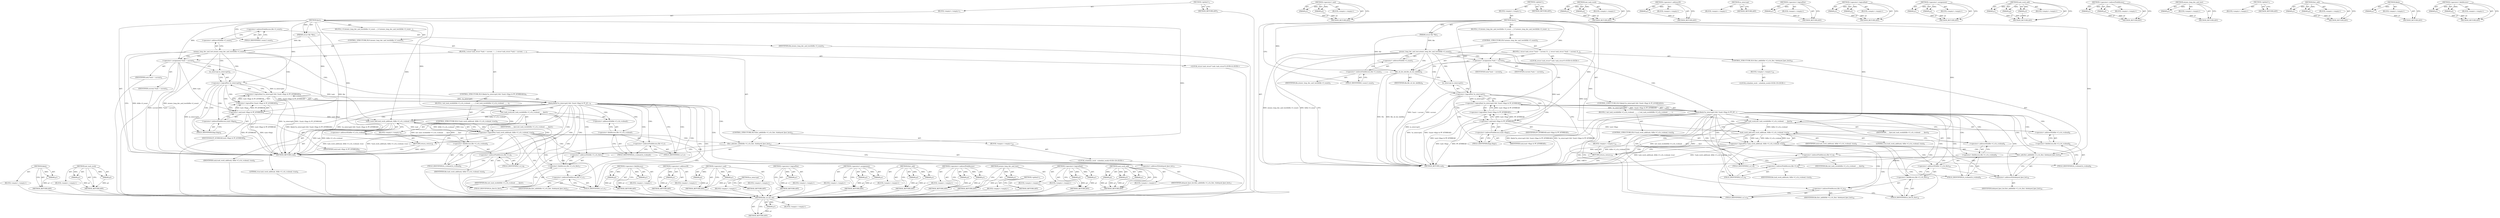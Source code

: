 digraph "task_work_add" {
vulnerable_110 [label=<(METHOD,file_sb_list_del)>];
vulnerable_111 [label=<(PARAM,p1)>];
vulnerable_112 [label=<(BLOCK,&lt;empty&gt;,&lt;empty&gt;)>];
vulnerable_113 [label=<(METHOD_RETURN,ANY)>];
vulnerable_130 [label=<(METHOD,&lt;operator&gt;.and)>];
vulnerable_131 [label=<(PARAM,p1)>];
vulnerable_132 [label=<(PARAM,p2)>];
vulnerable_133 [label=<(BLOCK,&lt;empty&gt;,&lt;empty&gt;)>];
vulnerable_134 [label=<(METHOD_RETURN,ANY)>];
vulnerable_6 [label=<(METHOD,&lt;global&gt;)<SUB>1</SUB>>];
vulnerable_7 [label=<(BLOCK,&lt;empty&gt;,&lt;empty&gt;)<SUB>1</SUB>>];
vulnerable_8 [label=<(METHOD,fput)<SUB>1</SUB>>];
vulnerable_9 [label=<(PARAM,struct file *file)<SUB>1</SUB>>];
vulnerable_10 [label=<(BLOCK,{
 	if (atomic_long_dec_and_test(&amp;file-&gt;f_count...,{
 	if (atomic_long_dec_and_test(&amp;file-&gt;f_count...)<SUB>2</SUB>>];
vulnerable_11 [label=<(CONTROL_STRUCTURE,IF,if (atomic_long_dec_and_test(&amp;file-&gt;f_count)))<SUB>3</SUB>>];
vulnerable_12 [label=<(atomic_long_dec_and_test,atomic_long_dec_and_test(&amp;file-&gt;f_count))<SUB>3</SUB>>];
vulnerable_13 [label=<(&lt;operator&gt;.addressOf,&amp;file-&gt;f_count)<SUB>3</SUB>>];
vulnerable_14 [label=<(&lt;operator&gt;.indirectFieldAccess,file-&gt;f_count)<SUB>3</SUB>>];
vulnerable_15 [label=<(IDENTIFIER,file,atomic_long_dec_and_test(&amp;file-&gt;f_count))<SUB>3</SUB>>];
vulnerable_16 [label=<(FIELD_IDENTIFIER,f_count,f_count)<SUB>3</SUB>>];
vulnerable_17 [label=<(BLOCK,{
 		struct task_struct *task = current;
 
		fi...,{
 		struct task_struct *task = current;
 
		fi...)<SUB>3</SUB>>];
vulnerable_18 [label="<(LOCAL,struct task_struct* task: task_struct*)<SUB>4</SUB>>"];
vulnerable_19 [label=<(&lt;operator&gt;.assignment,*task = current)<SUB>4</SUB>>];
vulnerable_20 [label=<(IDENTIFIER,task,*task = current)<SUB>4</SUB>>];
vulnerable_21 [label=<(IDENTIFIER,current,*task = current)<SUB>4</SUB>>];
vulnerable_22 [label=<(file_sb_list_del,file_sb_list_del(file))<SUB>6</SUB>>];
vulnerable_23 [label=<(IDENTIFIER,file,file_sb_list_del(file))<SUB>6</SUB>>];
vulnerable_24 [label=<(CONTROL_STRUCTURE,IF,if (likely(!in_interrupt() &amp;&amp; !(task-&gt;flags &amp; PF_KTHREAD))))<SUB>7</SUB>>];
vulnerable_25 [label=<(likely,likely(!in_interrupt() &amp;&amp; !(task-&gt;flags &amp; PF_KT...)<SUB>7</SUB>>];
vulnerable_26 [label=<(&lt;operator&gt;.logicalAnd,!in_interrupt() &amp;&amp; !(task-&gt;flags &amp; PF_KTHREAD))<SUB>7</SUB>>];
vulnerable_27 [label=<(&lt;operator&gt;.logicalNot,!in_interrupt())<SUB>7</SUB>>];
vulnerable_28 [label=<(in_interrupt,in_interrupt())<SUB>7</SUB>>];
vulnerable_29 [label=<(&lt;operator&gt;.logicalNot,!(task-&gt;flags &amp; PF_KTHREAD))<SUB>7</SUB>>];
vulnerable_30 [label=<(&lt;operator&gt;.and,task-&gt;flags &amp; PF_KTHREAD)<SUB>7</SUB>>];
vulnerable_31 [label=<(&lt;operator&gt;.indirectFieldAccess,task-&gt;flags)<SUB>7</SUB>>];
vulnerable_32 [label=<(IDENTIFIER,task,task-&gt;flags &amp; PF_KTHREAD)<SUB>7</SUB>>];
vulnerable_33 [label=<(FIELD_IDENTIFIER,flags,flags)<SUB>7</SUB>>];
vulnerable_34 [label=<(IDENTIFIER,PF_KTHREAD,task-&gt;flags &amp; PF_KTHREAD)<SUB>7</SUB>>];
vulnerable_35 [label=<(BLOCK,{
 			init_task_work(&amp;file-&gt;f_u.fu_rcuhead, ___...,{
 			init_task_work(&amp;file-&gt;f_u.fu_rcuhead, ___...)<SUB>7</SUB>>];
vulnerable_36 [label=<(init_task_work,init_task_work(&amp;file-&gt;f_u.fu_rcuhead, ____fput))<SUB>8</SUB>>];
vulnerable_37 [label=<(&lt;operator&gt;.addressOf,&amp;file-&gt;f_u.fu_rcuhead)<SUB>8</SUB>>];
vulnerable_38 [label=<(&lt;operator&gt;.fieldAccess,file-&gt;f_u.fu_rcuhead)<SUB>8</SUB>>];
vulnerable_39 [label=<(&lt;operator&gt;.indirectFieldAccess,file-&gt;f_u)<SUB>8</SUB>>];
vulnerable_40 [label=<(IDENTIFIER,file,init_task_work(&amp;file-&gt;f_u.fu_rcuhead, ____fput))<SUB>8</SUB>>];
vulnerable_41 [label=<(FIELD_IDENTIFIER,f_u,f_u)<SUB>8</SUB>>];
vulnerable_42 [label=<(FIELD_IDENTIFIER,fu_rcuhead,fu_rcuhead)<SUB>8</SUB>>];
vulnerable_43 [label=<(IDENTIFIER,____fput,init_task_work(&amp;file-&gt;f_u.fu_rcuhead, ____fput))<SUB>8</SUB>>];
vulnerable_44 [label=<(CONTROL_STRUCTURE,IF,if (!task_work_add(task, &amp;file-&gt;f_u.fu_rcuhead, true)))<SUB>9</SUB>>];
vulnerable_45 [label=<(&lt;operator&gt;.logicalNot,!task_work_add(task, &amp;file-&gt;f_u.fu_rcuhead, true))<SUB>9</SUB>>];
vulnerable_46 [label=<(task_work_add,task_work_add(task, &amp;file-&gt;f_u.fu_rcuhead, true))<SUB>9</SUB>>];
vulnerable_47 [label=<(IDENTIFIER,task,task_work_add(task, &amp;file-&gt;f_u.fu_rcuhead, true))<SUB>9</SUB>>];
vulnerable_48 [label=<(&lt;operator&gt;.addressOf,&amp;file-&gt;f_u.fu_rcuhead)<SUB>9</SUB>>];
vulnerable_49 [label=<(&lt;operator&gt;.fieldAccess,file-&gt;f_u.fu_rcuhead)<SUB>9</SUB>>];
vulnerable_50 [label=<(&lt;operator&gt;.indirectFieldAccess,file-&gt;f_u)<SUB>9</SUB>>];
vulnerable_51 [label=<(IDENTIFIER,file,task_work_add(task, &amp;file-&gt;f_u.fu_rcuhead, true))<SUB>9</SUB>>];
vulnerable_52 [label=<(FIELD_IDENTIFIER,f_u,f_u)<SUB>9</SUB>>];
vulnerable_53 [label=<(FIELD_IDENTIFIER,fu_rcuhead,fu_rcuhead)<SUB>9</SUB>>];
vulnerable_54 [label=<(LITERAL,true,task_work_add(task, &amp;file-&gt;f_u.fu_rcuhead, true))<SUB>9</SUB>>];
vulnerable_55 [label=<(BLOCK,&lt;empty&gt;,&lt;empty&gt;)<SUB>10</SUB>>];
vulnerable_56 [label=<(RETURN,return;,return;)<SUB>10</SUB>>];
vulnerable_57 [label=<(CONTROL_STRUCTURE,IF,if (llist_add(&amp;file-&gt;f_u.fu_llist, &amp;delayed_fput_list)))<SUB>18</SUB>>];
vulnerable_58 [label=<(llist_add,llist_add(&amp;file-&gt;f_u.fu_llist, &amp;delayed_fput_list))<SUB>18</SUB>>];
vulnerable_59 [label=<(&lt;operator&gt;.addressOf,&amp;file-&gt;f_u.fu_llist)<SUB>18</SUB>>];
vulnerable_60 [label=<(&lt;operator&gt;.fieldAccess,file-&gt;f_u.fu_llist)<SUB>18</SUB>>];
vulnerable_61 [label=<(&lt;operator&gt;.indirectFieldAccess,file-&gt;f_u)<SUB>18</SUB>>];
vulnerable_62 [label=<(IDENTIFIER,file,llist_add(&amp;file-&gt;f_u.fu_llist, &amp;delayed_fput_list))<SUB>18</SUB>>];
vulnerable_63 [label=<(FIELD_IDENTIFIER,f_u,f_u)<SUB>18</SUB>>];
vulnerable_64 [label=<(FIELD_IDENTIFIER,fu_llist,fu_llist)<SUB>18</SUB>>];
vulnerable_65 [label=<(&lt;operator&gt;.addressOf,&amp;delayed_fput_list)<SUB>18</SUB>>];
vulnerable_66 [label=<(IDENTIFIER,delayed_fput_list,llist_add(&amp;file-&gt;f_u.fu_llist, &amp;delayed_fput_list))<SUB>18</SUB>>];
vulnerable_67 [label=<(BLOCK,&lt;empty&gt;,&lt;empty&gt;)<SUB>19</SUB>>];
vulnerable_68 [label="<(LOCAL,schedule_work : schedule_work)<SUB>19</SUB>>"];
vulnerable_69 [label=<(METHOD_RETURN,void)<SUB>1</SUB>>];
vulnerable_71 [label=<(METHOD_RETURN,ANY)<SUB>1</SUB>>];
vulnerable_135 [label=<(METHOD,init_task_work)>];
vulnerable_136 [label=<(PARAM,p1)>];
vulnerable_137 [label=<(PARAM,p2)>];
vulnerable_138 [label=<(BLOCK,&lt;empty&gt;,&lt;empty&gt;)>];
vulnerable_139 [label=<(METHOD_RETURN,ANY)>];
vulnerable_96 [label=<(METHOD,&lt;operator&gt;.addressOf)>];
vulnerable_97 [label=<(PARAM,p1)>];
vulnerable_98 [label=<(BLOCK,&lt;empty&gt;,&lt;empty&gt;)>];
vulnerable_99 [label=<(METHOD_RETURN,ANY)>];
vulnerable_127 [label=<(METHOD,in_interrupt)>];
vulnerable_128 [label=<(BLOCK,&lt;empty&gt;,&lt;empty&gt;)>];
vulnerable_129 [label=<(METHOD_RETURN,ANY)>];
vulnerable_123 [label=<(METHOD,&lt;operator&gt;.logicalNot)>];
vulnerable_124 [label=<(PARAM,p1)>];
vulnerable_125 [label=<(BLOCK,&lt;empty&gt;,&lt;empty&gt;)>];
vulnerable_126 [label=<(METHOD_RETURN,ANY)>];
vulnerable_118 [label=<(METHOD,&lt;operator&gt;.logicalAnd)>];
vulnerable_119 [label=<(PARAM,p1)>];
vulnerable_120 [label=<(PARAM,p2)>];
vulnerable_121 [label=<(BLOCK,&lt;empty&gt;,&lt;empty&gt;)>];
vulnerable_122 [label=<(METHOD_RETURN,ANY)>];
vulnerable_105 [label=<(METHOD,&lt;operator&gt;.assignment)>];
vulnerable_106 [label=<(PARAM,p1)>];
vulnerable_107 [label=<(PARAM,p2)>];
vulnerable_108 [label=<(BLOCK,&lt;empty&gt;,&lt;empty&gt;)>];
vulnerable_109 [label=<(METHOD_RETURN,ANY)>];
vulnerable_145 [label=<(METHOD,task_work_add)>];
vulnerable_146 [label=<(PARAM,p1)>];
vulnerable_147 [label=<(PARAM,p2)>];
vulnerable_148 [label=<(PARAM,p3)>];
vulnerable_149 [label=<(BLOCK,&lt;empty&gt;,&lt;empty&gt;)>];
vulnerable_150 [label=<(METHOD_RETURN,ANY)>];
vulnerable_100 [label=<(METHOD,&lt;operator&gt;.indirectFieldAccess)>];
vulnerable_101 [label=<(PARAM,p1)>];
vulnerable_102 [label=<(PARAM,p2)>];
vulnerable_103 [label=<(BLOCK,&lt;empty&gt;,&lt;empty&gt;)>];
vulnerable_104 [label=<(METHOD_RETURN,ANY)>];
vulnerable_92 [label=<(METHOD,atomic_long_dec_and_test)>];
vulnerable_93 [label=<(PARAM,p1)>];
vulnerable_94 [label=<(BLOCK,&lt;empty&gt;,&lt;empty&gt;)>];
vulnerable_95 [label=<(METHOD_RETURN,ANY)>];
vulnerable_86 [label=<(METHOD,&lt;global&gt;)<SUB>1</SUB>>];
vulnerable_87 [label=<(BLOCK,&lt;empty&gt;,&lt;empty&gt;)>];
vulnerable_88 [label=<(METHOD_RETURN,ANY)>];
vulnerable_151 [label=<(METHOD,llist_add)>];
vulnerable_152 [label=<(PARAM,p1)>];
vulnerable_153 [label=<(PARAM,p2)>];
vulnerable_154 [label=<(BLOCK,&lt;empty&gt;,&lt;empty&gt;)>];
vulnerable_155 [label=<(METHOD_RETURN,ANY)>];
vulnerable_114 [label=<(METHOD,likely)>];
vulnerable_115 [label=<(PARAM,p1)>];
vulnerable_116 [label=<(BLOCK,&lt;empty&gt;,&lt;empty&gt;)>];
vulnerable_117 [label=<(METHOD_RETURN,ANY)>];
vulnerable_140 [label=<(METHOD,&lt;operator&gt;.fieldAccess)>];
vulnerable_141 [label=<(PARAM,p1)>];
vulnerable_142 [label=<(PARAM,p2)>];
vulnerable_143 [label=<(BLOCK,&lt;empty&gt;,&lt;empty&gt;)>];
vulnerable_144 [label=<(METHOD_RETURN,ANY)>];
fixed_108 [label=<(METHOD,likely)>];
fixed_109 [label=<(PARAM,p1)>];
fixed_110 [label=<(BLOCK,&lt;empty&gt;,&lt;empty&gt;)>];
fixed_111 [label=<(METHOD_RETURN,ANY)>];
fixed_129 [label=<(METHOD,init_task_work)>];
fixed_130 [label=<(PARAM,p1)>];
fixed_131 [label=<(PARAM,p2)>];
fixed_132 [label=<(BLOCK,&lt;empty&gt;,&lt;empty&gt;)>];
fixed_133 [label=<(METHOD_RETURN,ANY)>];
fixed_6 [label=<(METHOD,&lt;global&gt;)<SUB>1</SUB>>];
fixed_7 [label=<(BLOCK,&lt;empty&gt;,&lt;empty&gt;)<SUB>1</SUB>>];
fixed_8 [label=<(METHOD,fput)<SUB>1</SUB>>];
fixed_9 [label=<(PARAM,struct file *file)<SUB>1</SUB>>];
fixed_10 [label=<(BLOCK,{
 	if (atomic_long_dec_and_test(&amp;file-&gt;f_count...,{
 	if (atomic_long_dec_and_test(&amp;file-&gt;f_count...)<SUB>2</SUB>>];
fixed_11 [label=<(CONTROL_STRUCTURE,IF,if (atomic_long_dec_and_test(&amp;file-&gt;f_count)))<SUB>3</SUB>>];
fixed_12 [label=<(atomic_long_dec_and_test,atomic_long_dec_and_test(&amp;file-&gt;f_count))<SUB>3</SUB>>];
fixed_13 [label=<(&lt;operator&gt;.addressOf,&amp;file-&gt;f_count)<SUB>3</SUB>>];
fixed_14 [label=<(&lt;operator&gt;.indirectFieldAccess,file-&gt;f_count)<SUB>3</SUB>>];
fixed_15 [label=<(IDENTIFIER,file,atomic_long_dec_and_test(&amp;file-&gt;f_count))<SUB>3</SUB>>];
fixed_16 [label=<(FIELD_IDENTIFIER,f_count,f_count)<SUB>3</SUB>>];
fixed_17 [label=<(BLOCK,{
 		struct task_struct *task = current;
 
 		i...,{
 		struct task_struct *task = current;
 
 		i...)<SUB>3</SUB>>];
fixed_18 [label="<(LOCAL,struct task_struct* task: task_struct*)<SUB>4</SUB>>"];
fixed_19 [label=<(&lt;operator&gt;.assignment,*task = current)<SUB>4</SUB>>];
fixed_20 [label=<(IDENTIFIER,task,*task = current)<SUB>4</SUB>>];
fixed_21 [label=<(IDENTIFIER,current,*task = current)<SUB>4</SUB>>];
fixed_22 [label=<(CONTROL_STRUCTURE,IF,if (likely(!in_interrupt() &amp;&amp; !(task-&gt;flags &amp; PF_KTHREAD))))<SUB>6</SUB>>];
fixed_23 [label=<(likely,likely(!in_interrupt() &amp;&amp; !(task-&gt;flags &amp; PF_KT...)<SUB>6</SUB>>];
fixed_24 [label=<(&lt;operator&gt;.logicalAnd,!in_interrupt() &amp;&amp; !(task-&gt;flags &amp; PF_KTHREAD))<SUB>6</SUB>>];
fixed_25 [label=<(&lt;operator&gt;.logicalNot,!in_interrupt())<SUB>6</SUB>>];
fixed_26 [label=<(in_interrupt,in_interrupt())<SUB>6</SUB>>];
fixed_27 [label=<(&lt;operator&gt;.logicalNot,!(task-&gt;flags &amp; PF_KTHREAD))<SUB>6</SUB>>];
fixed_28 [label=<(&lt;operator&gt;.and,task-&gt;flags &amp; PF_KTHREAD)<SUB>6</SUB>>];
fixed_29 [label=<(&lt;operator&gt;.indirectFieldAccess,task-&gt;flags)<SUB>6</SUB>>];
fixed_30 [label=<(IDENTIFIER,task,task-&gt;flags &amp; PF_KTHREAD)<SUB>6</SUB>>];
fixed_31 [label=<(FIELD_IDENTIFIER,flags,flags)<SUB>6</SUB>>];
fixed_32 [label=<(IDENTIFIER,PF_KTHREAD,task-&gt;flags &amp; PF_KTHREAD)<SUB>6</SUB>>];
fixed_33 [label=<(BLOCK,{
 			init_task_work(&amp;file-&gt;f_u.fu_rcuhead, ___...,{
 			init_task_work(&amp;file-&gt;f_u.fu_rcuhead, ___...)<SUB>6</SUB>>];
fixed_34 [label=<(init_task_work,init_task_work(&amp;file-&gt;f_u.fu_rcuhead, ____fput))<SUB>7</SUB>>];
fixed_35 [label=<(&lt;operator&gt;.addressOf,&amp;file-&gt;f_u.fu_rcuhead)<SUB>7</SUB>>];
fixed_36 [label=<(&lt;operator&gt;.fieldAccess,file-&gt;f_u.fu_rcuhead)<SUB>7</SUB>>];
fixed_37 [label=<(&lt;operator&gt;.indirectFieldAccess,file-&gt;f_u)<SUB>7</SUB>>];
fixed_38 [label=<(IDENTIFIER,file,init_task_work(&amp;file-&gt;f_u.fu_rcuhead, ____fput))<SUB>7</SUB>>];
fixed_39 [label=<(FIELD_IDENTIFIER,f_u,f_u)<SUB>7</SUB>>];
fixed_40 [label=<(FIELD_IDENTIFIER,fu_rcuhead,fu_rcuhead)<SUB>7</SUB>>];
fixed_41 [label=<(IDENTIFIER,____fput,init_task_work(&amp;file-&gt;f_u.fu_rcuhead, ____fput))<SUB>7</SUB>>];
fixed_42 [label=<(CONTROL_STRUCTURE,IF,if (!task_work_add(task, &amp;file-&gt;f_u.fu_rcuhead, true)))<SUB>8</SUB>>];
fixed_43 [label=<(&lt;operator&gt;.logicalNot,!task_work_add(task, &amp;file-&gt;f_u.fu_rcuhead, true))<SUB>8</SUB>>];
fixed_44 [label=<(task_work_add,task_work_add(task, &amp;file-&gt;f_u.fu_rcuhead, true))<SUB>8</SUB>>];
fixed_45 [label=<(IDENTIFIER,task,task_work_add(task, &amp;file-&gt;f_u.fu_rcuhead, true))<SUB>8</SUB>>];
fixed_46 [label=<(&lt;operator&gt;.addressOf,&amp;file-&gt;f_u.fu_rcuhead)<SUB>8</SUB>>];
fixed_47 [label=<(&lt;operator&gt;.fieldAccess,file-&gt;f_u.fu_rcuhead)<SUB>8</SUB>>];
fixed_48 [label=<(&lt;operator&gt;.indirectFieldAccess,file-&gt;f_u)<SUB>8</SUB>>];
fixed_49 [label=<(IDENTIFIER,file,task_work_add(task, &amp;file-&gt;f_u.fu_rcuhead, true))<SUB>8</SUB>>];
fixed_50 [label=<(FIELD_IDENTIFIER,f_u,f_u)<SUB>8</SUB>>];
fixed_51 [label=<(FIELD_IDENTIFIER,fu_rcuhead,fu_rcuhead)<SUB>8</SUB>>];
fixed_52 [label=<(LITERAL,true,task_work_add(task, &amp;file-&gt;f_u.fu_rcuhead, true))<SUB>8</SUB>>];
fixed_53 [label=<(BLOCK,&lt;empty&gt;,&lt;empty&gt;)<SUB>9</SUB>>];
fixed_54 [label=<(RETURN,return;,return;)<SUB>9</SUB>>];
fixed_55 [label=<(CONTROL_STRUCTURE,IF,if (llist_add(&amp;file-&gt;f_u.fu_llist, &amp;delayed_fput_list)))<SUB>17</SUB>>];
fixed_56 [label=<(llist_add,llist_add(&amp;file-&gt;f_u.fu_llist, &amp;delayed_fput_list))<SUB>17</SUB>>];
fixed_57 [label=<(&lt;operator&gt;.addressOf,&amp;file-&gt;f_u.fu_llist)<SUB>17</SUB>>];
fixed_58 [label=<(&lt;operator&gt;.fieldAccess,file-&gt;f_u.fu_llist)<SUB>17</SUB>>];
fixed_59 [label=<(&lt;operator&gt;.indirectFieldAccess,file-&gt;f_u)<SUB>17</SUB>>];
fixed_60 [label=<(IDENTIFIER,file,llist_add(&amp;file-&gt;f_u.fu_llist, &amp;delayed_fput_list))<SUB>17</SUB>>];
fixed_61 [label=<(FIELD_IDENTIFIER,f_u,f_u)<SUB>17</SUB>>];
fixed_62 [label=<(FIELD_IDENTIFIER,fu_llist,fu_llist)<SUB>17</SUB>>];
fixed_63 [label=<(&lt;operator&gt;.addressOf,&amp;delayed_fput_list)<SUB>17</SUB>>];
fixed_64 [label=<(IDENTIFIER,delayed_fput_list,llist_add(&amp;file-&gt;f_u.fu_llist, &amp;delayed_fput_list))<SUB>17</SUB>>];
fixed_65 [label=<(BLOCK,&lt;empty&gt;,&lt;empty&gt;)<SUB>18</SUB>>];
fixed_66 [label="<(LOCAL,schedule_work : schedule_work)<SUB>18</SUB>>"];
fixed_67 [label=<(METHOD_RETURN,void)<SUB>1</SUB>>];
fixed_69 [label=<(METHOD_RETURN,ANY)<SUB>1</SUB>>];
fixed_134 [label=<(METHOD,&lt;operator&gt;.fieldAccess)>];
fixed_135 [label=<(PARAM,p1)>];
fixed_136 [label=<(PARAM,p2)>];
fixed_137 [label=<(BLOCK,&lt;empty&gt;,&lt;empty&gt;)>];
fixed_138 [label=<(METHOD_RETURN,ANY)>];
fixed_94 [label=<(METHOD,&lt;operator&gt;.addressOf)>];
fixed_95 [label=<(PARAM,p1)>];
fixed_96 [label=<(BLOCK,&lt;empty&gt;,&lt;empty&gt;)>];
fixed_97 [label=<(METHOD_RETURN,ANY)>];
fixed_124 [label=<(METHOD,&lt;operator&gt;.and)>];
fixed_125 [label=<(PARAM,p1)>];
fixed_126 [label=<(PARAM,p2)>];
fixed_127 [label=<(BLOCK,&lt;empty&gt;,&lt;empty&gt;)>];
fixed_128 [label=<(METHOD_RETURN,ANY)>];
fixed_121 [label=<(METHOD,in_interrupt)>];
fixed_122 [label=<(BLOCK,&lt;empty&gt;,&lt;empty&gt;)>];
fixed_123 [label=<(METHOD_RETURN,ANY)>];
fixed_117 [label=<(METHOD,&lt;operator&gt;.logicalNot)>];
fixed_118 [label=<(PARAM,p1)>];
fixed_119 [label=<(BLOCK,&lt;empty&gt;,&lt;empty&gt;)>];
fixed_120 [label=<(METHOD_RETURN,ANY)>];
fixed_103 [label=<(METHOD,&lt;operator&gt;.assignment)>];
fixed_104 [label=<(PARAM,p1)>];
fixed_105 [label=<(PARAM,p2)>];
fixed_106 [label=<(BLOCK,&lt;empty&gt;,&lt;empty&gt;)>];
fixed_107 [label=<(METHOD_RETURN,ANY)>];
fixed_145 [label=<(METHOD,llist_add)>];
fixed_146 [label=<(PARAM,p1)>];
fixed_147 [label=<(PARAM,p2)>];
fixed_148 [label=<(BLOCK,&lt;empty&gt;,&lt;empty&gt;)>];
fixed_149 [label=<(METHOD_RETURN,ANY)>];
fixed_98 [label=<(METHOD,&lt;operator&gt;.indirectFieldAccess)>];
fixed_99 [label=<(PARAM,p1)>];
fixed_100 [label=<(PARAM,p2)>];
fixed_101 [label=<(BLOCK,&lt;empty&gt;,&lt;empty&gt;)>];
fixed_102 [label=<(METHOD_RETURN,ANY)>];
fixed_90 [label=<(METHOD,atomic_long_dec_and_test)>];
fixed_91 [label=<(PARAM,p1)>];
fixed_92 [label=<(BLOCK,&lt;empty&gt;,&lt;empty&gt;)>];
fixed_93 [label=<(METHOD_RETURN,ANY)>];
fixed_84 [label=<(METHOD,&lt;global&gt;)<SUB>1</SUB>>];
fixed_85 [label=<(BLOCK,&lt;empty&gt;,&lt;empty&gt;)>];
fixed_86 [label=<(METHOD_RETURN,ANY)>];
fixed_112 [label=<(METHOD,&lt;operator&gt;.logicalAnd)>];
fixed_113 [label=<(PARAM,p1)>];
fixed_114 [label=<(PARAM,p2)>];
fixed_115 [label=<(BLOCK,&lt;empty&gt;,&lt;empty&gt;)>];
fixed_116 [label=<(METHOD_RETURN,ANY)>];
fixed_139 [label=<(METHOD,task_work_add)>];
fixed_140 [label=<(PARAM,p1)>];
fixed_141 [label=<(PARAM,p2)>];
fixed_142 [label=<(PARAM,p3)>];
fixed_143 [label=<(BLOCK,&lt;empty&gt;,&lt;empty&gt;)>];
fixed_144 [label=<(METHOD_RETURN,ANY)>];
vulnerable_110 -> vulnerable_111  [key=0, label="AST: "];
vulnerable_110 -> vulnerable_111  [key=1, label="DDG: "];
vulnerable_110 -> vulnerable_112  [key=0, label="AST: "];
vulnerable_110 -> vulnerable_113  [key=0, label="AST: "];
vulnerable_110 -> vulnerable_113  [key=1, label="CFG: "];
vulnerable_111 -> vulnerable_113  [key=0, label="DDG: p1"];
vulnerable_130 -> vulnerable_131  [key=0, label="AST: "];
vulnerable_130 -> vulnerable_131  [key=1, label="DDG: "];
vulnerable_130 -> vulnerable_133  [key=0, label="AST: "];
vulnerable_130 -> vulnerable_132  [key=0, label="AST: "];
vulnerable_130 -> vulnerable_132  [key=1, label="DDG: "];
vulnerable_130 -> vulnerable_134  [key=0, label="AST: "];
vulnerable_130 -> vulnerable_134  [key=1, label="CFG: "];
vulnerable_131 -> vulnerable_134  [key=0, label="DDG: p1"];
vulnerable_132 -> vulnerable_134  [key=0, label="DDG: p2"];
vulnerable_6 -> vulnerable_7  [key=0, label="AST: "];
vulnerable_6 -> vulnerable_71  [key=0, label="AST: "];
vulnerable_6 -> vulnerable_71  [key=1, label="CFG: "];
vulnerable_7 -> vulnerable_8  [key=0, label="AST: "];
vulnerable_8 -> vulnerable_9  [key=0, label="AST: "];
vulnerable_8 -> vulnerable_9  [key=1, label="DDG: "];
vulnerable_8 -> vulnerable_10  [key=0, label="AST: "];
vulnerable_8 -> vulnerable_69  [key=0, label="AST: "];
vulnerable_8 -> vulnerable_16  [key=0, label="CFG: "];
vulnerable_8 -> vulnerable_19  [key=0, label="DDG: "];
vulnerable_8 -> vulnerable_22  [key=0, label="DDG: "];
vulnerable_8 -> vulnerable_58  [key=0, label="DDG: "];
vulnerable_8 -> vulnerable_36  [key=0, label="DDG: "];
vulnerable_8 -> vulnerable_27  [key=0, label="DDG: "];
vulnerable_8 -> vulnerable_56  [key=0, label="DDG: "];
vulnerable_8 -> vulnerable_30  [key=0, label="DDG: "];
vulnerable_8 -> vulnerable_46  [key=0, label="DDG: "];
vulnerable_9 -> vulnerable_12  [key=0, label="DDG: file"];
vulnerable_9 -> vulnerable_22  [key=0, label="DDG: file"];
vulnerable_10 -> vulnerable_11  [key=0, label="AST: "];
vulnerable_11 -> vulnerable_12  [key=0, label="AST: "];
vulnerable_11 -> vulnerable_17  [key=0, label="AST: "];
vulnerable_12 -> vulnerable_13  [key=0, label="AST: "];
vulnerable_12 -> vulnerable_69  [key=0, label="CFG: "];
vulnerable_12 -> vulnerable_69  [key=1, label="DDG: &amp;file-&gt;f_count"];
vulnerable_12 -> vulnerable_69  [key=2, label="DDG: atomic_long_dec_and_test(&amp;file-&gt;f_count)"];
vulnerable_12 -> vulnerable_19  [key=0, label="CFG: "];
vulnerable_12 -> vulnerable_19  [key=1, label="CDG: "];
vulnerable_12 -> vulnerable_26  [key=0, label="CDG: "];
vulnerable_12 -> vulnerable_28  [key=0, label="CDG: "];
vulnerable_12 -> vulnerable_25  [key=0, label="CDG: "];
vulnerable_12 -> vulnerable_22  [key=0, label="CDG: "];
vulnerable_12 -> vulnerable_27  [key=0, label="CDG: "];
vulnerable_13 -> vulnerable_14  [key=0, label="AST: "];
vulnerable_13 -> vulnerable_12  [key=0, label="CFG: "];
vulnerable_14 -> vulnerable_15  [key=0, label="AST: "];
vulnerable_14 -> vulnerable_16  [key=0, label="AST: "];
vulnerable_14 -> vulnerable_13  [key=0, label="CFG: "];
vulnerable_16 -> vulnerable_14  [key=0, label="CFG: "];
vulnerable_17 -> vulnerable_18  [key=0, label="AST: "];
vulnerable_17 -> vulnerable_19  [key=0, label="AST: "];
vulnerable_17 -> vulnerable_22  [key=0, label="AST: "];
vulnerable_17 -> vulnerable_24  [key=0, label="AST: "];
vulnerable_17 -> vulnerable_57  [key=0, label="AST: "];
vulnerable_19 -> vulnerable_20  [key=0, label="AST: "];
vulnerable_19 -> vulnerable_21  [key=0, label="AST: "];
vulnerable_19 -> vulnerable_22  [key=0, label="CFG: "];
vulnerable_19 -> vulnerable_69  [key=0, label="DDG: *task = current"];
vulnerable_19 -> vulnerable_69  [key=1, label="DDG: current"];
vulnerable_19 -> vulnerable_30  [key=0, label="DDG: task"];
vulnerable_19 -> vulnerable_46  [key=0, label="DDG: task"];
vulnerable_22 -> vulnerable_23  [key=0, label="AST: "];
vulnerable_22 -> vulnerable_28  [key=0, label="CFG: "];
vulnerable_22 -> vulnerable_69  [key=0, label="DDG: file"];
vulnerable_22 -> vulnerable_69  [key=1, label="DDG: file_sb_list_del(file)"];
vulnerable_24 -> vulnerable_25  [key=0, label="AST: "];
vulnerable_24 -> vulnerable_35  [key=0, label="AST: "];
vulnerable_25 -> vulnerable_26  [key=0, label="AST: "];
vulnerable_25 -> vulnerable_41  [key=0, label="CFG: "];
vulnerable_25 -> vulnerable_41  [key=1, label="CDG: "];
vulnerable_25 -> vulnerable_63  [key=0, label="CFG: "];
vulnerable_25 -> vulnerable_63  [key=1, label="CDG: "];
vulnerable_25 -> vulnerable_69  [key=0, label="DDG: !in_interrupt() &amp;&amp; !(task-&gt;flags &amp; PF_KTHREAD)"];
vulnerable_25 -> vulnerable_69  [key=1, label="DDG: likely(!in_interrupt() &amp;&amp; !(task-&gt;flags &amp; PF_KTHREAD))"];
vulnerable_25 -> vulnerable_48  [key=0, label="CDG: "];
vulnerable_25 -> vulnerable_58  [key=0, label="CDG: "];
vulnerable_25 -> vulnerable_49  [key=0, label="CDG: "];
vulnerable_25 -> vulnerable_60  [key=0, label="CDG: "];
vulnerable_25 -> vulnerable_61  [key=0, label="CDG: "];
vulnerable_25 -> vulnerable_64  [key=0, label="CDG: "];
vulnerable_25 -> vulnerable_42  [key=0, label="CDG: "];
vulnerable_25 -> vulnerable_36  [key=0, label="CDG: "];
vulnerable_25 -> vulnerable_52  [key=0, label="CDG: "];
vulnerable_25 -> vulnerable_37  [key=0, label="CDG: "];
vulnerable_25 -> vulnerable_46  [key=0, label="CDG: "];
vulnerable_25 -> vulnerable_53  [key=0, label="CDG: "];
vulnerable_25 -> vulnerable_38  [key=0, label="CDG: "];
vulnerable_25 -> vulnerable_45  [key=0, label="CDG: "];
vulnerable_25 -> vulnerable_65  [key=0, label="CDG: "];
vulnerable_25 -> vulnerable_50  [key=0, label="CDG: "];
vulnerable_25 -> vulnerable_59  [key=0, label="CDG: "];
vulnerable_25 -> vulnerable_39  [key=0, label="CDG: "];
vulnerable_26 -> vulnerable_27  [key=0, label="AST: "];
vulnerable_26 -> vulnerable_29  [key=0, label="AST: "];
vulnerable_26 -> vulnerable_25  [key=0, label="CFG: "];
vulnerable_26 -> vulnerable_25  [key=1, label="DDG: !in_interrupt()"];
vulnerable_26 -> vulnerable_25  [key=2, label="DDG: !(task-&gt;flags &amp; PF_KTHREAD)"];
vulnerable_26 -> vulnerable_69  [key=0, label="DDG: !in_interrupt()"];
vulnerable_26 -> vulnerable_69  [key=1, label="DDG: !(task-&gt;flags &amp; PF_KTHREAD)"];
vulnerable_27 -> vulnerable_28  [key=0, label="AST: "];
vulnerable_27 -> vulnerable_26  [key=0, label="CFG: "];
vulnerable_27 -> vulnerable_26  [key=1, label="DDG: in_interrupt()"];
vulnerable_27 -> vulnerable_33  [key=0, label="CFG: "];
vulnerable_27 -> vulnerable_33  [key=1, label="CDG: "];
vulnerable_27 -> vulnerable_69  [key=0, label="DDG: in_interrupt()"];
vulnerable_27 -> vulnerable_30  [key=0, label="CDG: "];
vulnerable_27 -> vulnerable_29  [key=0, label="CDG: "];
vulnerable_27 -> vulnerable_31  [key=0, label="CDG: "];
vulnerable_28 -> vulnerable_27  [key=0, label="CFG: "];
vulnerable_29 -> vulnerable_30  [key=0, label="AST: "];
vulnerable_29 -> vulnerable_26  [key=0, label="CFG: "];
vulnerable_29 -> vulnerable_26  [key=1, label="DDG: task-&gt;flags &amp; PF_KTHREAD"];
vulnerable_29 -> vulnerable_69  [key=0, label="DDG: task-&gt;flags &amp; PF_KTHREAD"];
vulnerable_30 -> vulnerable_31  [key=0, label="AST: "];
vulnerable_30 -> vulnerable_34  [key=0, label="AST: "];
vulnerable_30 -> vulnerable_29  [key=0, label="CFG: "];
vulnerable_30 -> vulnerable_29  [key=1, label="DDG: task-&gt;flags"];
vulnerable_30 -> vulnerable_29  [key=2, label="DDG: PF_KTHREAD"];
vulnerable_30 -> vulnerable_69  [key=0, label="DDG: task-&gt;flags"];
vulnerable_30 -> vulnerable_69  [key=1, label="DDG: PF_KTHREAD"];
vulnerable_30 -> vulnerable_46  [key=0, label="DDG: task-&gt;flags"];
vulnerable_31 -> vulnerable_32  [key=0, label="AST: "];
vulnerable_31 -> vulnerable_33  [key=0, label="AST: "];
vulnerable_31 -> vulnerable_30  [key=0, label="CFG: "];
vulnerable_33 -> vulnerable_31  [key=0, label="CFG: "];
vulnerable_35 -> vulnerable_36  [key=0, label="AST: "];
vulnerable_35 -> vulnerable_44  [key=0, label="AST: "];
vulnerable_36 -> vulnerable_37  [key=0, label="AST: "];
vulnerable_36 -> vulnerable_43  [key=0, label="AST: "];
vulnerable_36 -> vulnerable_52  [key=0, label="CFG: "];
vulnerable_36 -> vulnerable_69  [key=0, label="DDG: init_task_work(&amp;file-&gt;f_u.fu_rcuhead, ____fput)"];
vulnerable_36 -> vulnerable_69  [key=1, label="DDG: ____fput"];
vulnerable_36 -> vulnerable_46  [key=0, label="DDG: &amp;file-&gt;f_u.fu_rcuhead"];
vulnerable_37 -> vulnerable_38  [key=0, label="AST: "];
vulnerable_37 -> vulnerable_36  [key=0, label="CFG: "];
vulnerable_38 -> vulnerable_39  [key=0, label="AST: "];
vulnerable_38 -> vulnerable_42  [key=0, label="AST: "];
vulnerable_38 -> vulnerable_37  [key=0, label="CFG: "];
vulnerable_39 -> vulnerable_40  [key=0, label="AST: "];
vulnerable_39 -> vulnerable_41  [key=0, label="AST: "];
vulnerable_39 -> vulnerable_42  [key=0, label="CFG: "];
vulnerable_41 -> vulnerable_39  [key=0, label="CFG: "];
vulnerable_42 -> vulnerable_38  [key=0, label="CFG: "];
vulnerable_44 -> vulnerable_45  [key=0, label="AST: "];
vulnerable_44 -> vulnerable_55  [key=0, label="AST: "];
vulnerable_45 -> vulnerable_46  [key=0, label="AST: "];
vulnerable_45 -> vulnerable_56  [key=0, label="CFG: "];
vulnerable_45 -> vulnerable_56  [key=1, label="CDG: "];
vulnerable_45 -> vulnerable_63  [key=0, label="CFG: "];
vulnerable_45 -> vulnerable_63  [key=1, label="CDG: "];
vulnerable_45 -> vulnerable_69  [key=0, label="DDG: task_work_add(task, &amp;file-&gt;f_u.fu_rcuhead, true)"];
vulnerable_45 -> vulnerable_69  [key=1, label="DDG: !task_work_add(task, &amp;file-&gt;f_u.fu_rcuhead, true)"];
vulnerable_45 -> vulnerable_58  [key=0, label="CDG: "];
vulnerable_45 -> vulnerable_60  [key=0, label="CDG: "];
vulnerable_45 -> vulnerable_61  [key=0, label="CDG: "];
vulnerable_45 -> vulnerable_64  [key=0, label="CDG: "];
vulnerable_45 -> vulnerable_65  [key=0, label="CDG: "];
vulnerable_45 -> vulnerable_59  [key=0, label="CDG: "];
vulnerable_46 -> vulnerable_47  [key=0, label="AST: "];
vulnerable_46 -> vulnerable_48  [key=0, label="AST: "];
vulnerable_46 -> vulnerable_54  [key=0, label="AST: "];
vulnerable_46 -> vulnerable_45  [key=0, label="CFG: "];
vulnerable_46 -> vulnerable_45  [key=1, label="DDG: task"];
vulnerable_46 -> vulnerable_45  [key=2, label="DDG: &amp;file-&gt;f_u.fu_rcuhead"];
vulnerable_46 -> vulnerable_45  [key=3, label="DDG: true"];
vulnerable_46 -> vulnerable_69  [key=0, label="DDG: task"];
vulnerable_46 -> vulnerable_69  [key=1, label="DDG: &amp;file-&gt;f_u.fu_rcuhead"];
vulnerable_48 -> vulnerable_49  [key=0, label="AST: "];
vulnerable_48 -> vulnerable_46  [key=0, label="CFG: "];
vulnerable_49 -> vulnerable_50  [key=0, label="AST: "];
vulnerable_49 -> vulnerable_53  [key=0, label="AST: "];
vulnerable_49 -> vulnerable_48  [key=0, label="CFG: "];
vulnerable_50 -> vulnerable_51  [key=0, label="AST: "];
vulnerable_50 -> vulnerable_52  [key=0, label="AST: "];
vulnerable_50 -> vulnerable_53  [key=0, label="CFG: "];
vulnerable_52 -> vulnerable_50  [key=0, label="CFG: "];
vulnerable_53 -> vulnerable_49  [key=0, label="CFG: "];
vulnerable_55 -> vulnerable_56  [key=0, label="AST: "];
vulnerable_56 -> vulnerable_69  [key=0, label="CFG: "];
vulnerable_56 -> vulnerable_69  [key=1, label="DDG: &lt;RET&gt;"];
vulnerable_57 -> vulnerable_58  [key=0, label="AST: "];
vulnerable_57 -> vulnerable_67  [key=0, label="AST: "];
vulnerable_58 -> vulnerable_59  [key=0, label="AST: "];
vulnerable_58 -> vulnerable_65  [key=0, label="AST: "];
vulnerable_58 -> vulnerable_69  [key=0, label="CFG: "];
vulnerable_59 -> vulnerable_60  [key=0, label="AST: "];
vulnerable_59 -> vulnerable_65  [key=0, label="CFG: "];
vulnerable_60 -> vulnerable_61  [key=0, label="AST: "];
vulnerable_60 -> vulnerable_64  [key=0, label="AST: "];
vulnerable_60 -> vulnerable_59  [key=0, label="CFG: "];
vulnerable_61 -> vulnerable_62  [key=0, label="AST: "];
vulnerable_61 -> vulnerable_63  [key=0, label="AST: "];
vulnerable_61 -> vulnerable_64  [key=0, label="CFG: "];
vulnerable_63 -> vulnerable_61  [key=0, label="CFG: "];
vulnerable_64 -> vulnerable_60  [key=0, label="CFG: "];
vulnerable_65 -> vulnerable_66  [key=0, label="AST: "];
vulnerable_65 -> vulnerable_58  [key=0, label="CFG: "];
vulnerable_67 -> vulnerable_68  [key=0, label="AST: "];
vulnerable_135 -> vulnerable_136  [key=0, label="AST: "];
vulnerable_135 -> vulnerable_136  [key=1, label="DDG: "];
vulnerable_135 -> vulnerable_138  [key=0, label="AST: "];
vulnerable_135 -> vulnerable_137  [key=0, label="AST: "];
vulnerable_135 -> vulnerable_137  [key=1, label="DDG: "];
vulnerable_135 -> vulnerable_139  [key=0, label="AST: "];
vulnerable_135 -> vulnerable_139  [key=1, label="CFG: "];
vulnerable_136 -> vulnerable_139  [key=0, label="DDG: p1"];
vulnerable_137 -> vulnerable_139  [key=0, label="DDG: p2"];
vulnerable_96 -> vulnerable_97  [key=0, label="AST: "];
vulnerable_96 -> vulnerable_97  [key=1, label="DDG: "];
vulnerable_96 -> vulnerable_98  [key=0, label="AST: "];
vulnerable_96 -> vulnerable_99  [key=0, label="AST: "];
vulnerable_96 -> vulnerable_99  [key=1, label="CFG: "];
vulnerable_97 -> vulnerable_99  [key=0, label="DDG: p1"];
vulnerable_127 -> vulnerable_128  [key=0, label="AST: "];
vulnerable_127 -> vulnerable_129  [key=0, label="AST: "];
vulnerable_127 -> vulnerable_129  [key=1, label="CFG: "];
vulnerable_123 -> vulnerable_124  [key=0, label="AST: "];
vulnerable_123 -> vulnerable_124  [key=1, label="DDG: "];
vulnerable_123 -> vulnerable_125  [key=0, label="AST: "];
vulnerable_123 -> vulnerable_126  [key=0, label="AST: "];
vulnerable_123 -> vulnerable_126  [key=1, label="CFG: "];
vulnerable_124 -> vulnerable_126  [key=0, label="DDG: p1"];
vulnerable_118 -> vulnerable_119  [key=0, label="AST: "];
vulnerable_118 -> vulnerable_119  [key=1, label="DDG: "];
vulnerable_118 -> vulnerable_121  [key=0, label="AST: "];
vulnerable_118 -> vulnerable_120  [key=0, label="AST: "];
vulnerable_118 -> vulnerable_120  [key=1, label="DDG: "];
vulnerable_118 -> vulnerable_122  [key=0, label="AST: "];
vulnerable_118 -> vulnerable_122  [key=1, label="CFG: "];
vulnerable_119 -> vulnerable_122  [key=0, label="DDG: p1"];
vulnerable_120 -> vulnerable_122  [key=0, label="DDG: p2"];
vulnerable_105 -> vulnerable_106  [key=0, label="AST: "];
vulnerable_105 -> vulnerable_106  [key=1, label="DDG: "];
vulnerable_105 -> vulnerable_108  [key=0, label="AST: "];
vulnerable_105 -> vulnerable_107  [key=0, label="AST: "];
vulnerable_105 -> vulnerable_107  [key=1, label="DDG: "];
vulnerable_105 -> vulnerable_109  [key=0, label="AST: "];
vulnerable_105 -> vulnerable_109  [key=1, label="CFG: "];
vulnerable_106 -> vulnerable_109  [key=0, label="DDG: p1"];
vulnerable_107 -> vulnerable_109  [key=0, label="DDG: p2"];
vulnerable_145 -> vulnerable_146  [key=0, label="AST: "];
vulnerable_145 -> vulnerable_146  [key=1, label="DDG: "];
vulnerable_145 -> vulnerable_149  [key=0, label="AST: "];
vulnerable_145 -> vulnerable_147  [key=0, label="AST: "];
vulnerable_145 -> vulnerable_147  [key=1, label="DDG: "];
vulnerable_145 -> vulnerable_150  [key=0, label="AST: "];
vulnerable_145 -> vulnerable_150  [key=1, label="CFG: "];
vulnerable_145 -> vulnerable_148  [key=0, label="AST: "];
vulnerable_145 -> vulnerable_148  [key=1, label="DDG: "];
vulnerable_146 -> vulnerable_150  [key=0, label="DDG: p1"];
vulnerable_147 -> vulnerable_150  [key=0, label="DDG: p2"];
vulnerable_148 -> vulnerable_150  [key=0, label="DDG: p3"];
vulnerable_100 -> vulnerable_101  [key=0, label="AST: "];
vulnerable_100 -> vulnerable_101  [key=1, label="DDG: "];
vulnerable_100 -> vulnerable_103  [key=0, label="AST: "];
vulnerable_100 -> vulnerable_102  [key=0, label="AST: "];
vulnerable_100 -> vulnerable_102  [key=1, label="DDG: "];
vulnerable_100 -> vulnerable_104  [key=0, label="AST: "];
vulnerable_100 -> vulnerable_104  [key=1, label="CFG: "];
vulnerable_101 -> vulnerable_104  [key=0, label="DDG: p1"];
vulnerable_102 -> vulnerable_104  [key=0, label="DDG: p2"];
vulnerable_92 -> vulnerable_93  [key=0, label="AST: "];
vulnerable_92 -> vulnerable_93  [key=1, label="DDG: "];
vulnerable_92 -> vulnerable_94  [key=0, label="AST: "];
vulnerable_92 -> vulnerable_95  [key=0, label="AST: "];
vulnerable_92 -> vulnerable_95  [key=1, label="CFG: "];
vulnerable_93 -> vulnerable_95  [key=0, label="DDG: p1"];
vulnerable_86 -> vulnerable_87  [key=0, label="AST: "];
vulnerable_86 -> vulnerable_88  [key=0, label="AST: "];
vulnerable_86 -> vulnerable_88  [key=1, label="CFG: "];
vulnerable_151 -> vulnerable_152  [key=0, label="AST: "];
vulnerable_151 -> vulnerable_152  [key=1, label="DDG: "];
vulnerable_151 -> vulnerable_154  [key=0, label="AST: "];
vulnerable_151 -> vulnerable_153  [key=0, label="AST: "];
vulnerable_151 -> vulnerable_153  [key=1, label="DDG: "];
vulnerable_151 -> vulnerable_155  [key=0, label="AST: "];
vulnerable_151 -> vulnerable_155  [key=1, label="CFG: "];
vulnerable_152 -> vulnerable_155  [key=0, label="DDG: p1"];
vulnerable_153 -> vulnerable_155  [key=0, label="DDG: p2"];
vulnerable_114 -> vulnerable_115  [key=0, label="AST: "];
vulnerable_114 -> vulnerable_115  [key=1, label="DDG: "];
vulnerable_114 -> vulnerable_116  [key=0, label="AST: "];
vulnerable_114 -> vulnerable_117  [key=0, label="AST: "];
vulnerable_114 -> vulnerable_117  [key=1, label="CFG: "];
vulnerable_115 -> vulnerable_117  [key=0, label="DDG: p1"];
vulnerable_140 -> vulnerable_141  [key=0, label="AST: "];
vulnerable_140 -> vulnerable_141  [key=1, label="DDG: "];
vulnerable_140 -> vulnerable_143  [key=0, label="AST: "];
vulnerable_140 -> vulnerable_142  [key=0, label="AST: "];
vulnerable_140 -> vulnerable_142  [key=1, label="DDG: "];
vulnerable_140 -> vulnerable_144  [key=0, label="AST: "];
vulnerable_140 -> vulnerable_144  [key=1, label="CFG: "];
vulnerable_141 -> vulnerable_144  [key=0, label="DDG: p1"];
vulnerable_142 -> vulnerable_144  [key=0, label="DDG: p2"];
fixed_108 -> fixed_109  [key=0, label="AST: "];
fixed_108 -> fixed_109  [key=1, label="DDG: "];
fixed_108 -> fixed_110  [key=0, label="AST: "];
fixed_108 -> fixed_111  [key=0, label="AST: "];
fixed_108 -> fixed_111  [key=1, label="CFG: "];
fixed_109 -> fixed_111  [key=0, label="DDG: p1"];
fixed_110 -> vulnerable_110  [key=0];
fixed_111 -> vulnerable_110  [key=0];
fixed_129 -> fixed_130  [key=0, label="AST: "];
fixed_129 -> fixed_130  [key=1, label="DDG: "];
fixed_129 -> fixed_132  [key=0, label="AST: "];
fixed_129 -> fixed_131  [key=0, label="AST: "];
fixed_129 -> fixed_131  [key=1, label="DDG: "];
fixed_129 -> fixed_133  [key=0, label="AST: "];
fixed_129 -> fixed_133  [key=1, label="CFG: "];
fixed_130 -> fixed_133  [key=0, label="DDG: p1"];
fixed_131 -> fixed_133  [key=0, label="DDG: p2"];
fixed_132 -> vulnerable_110  [key=0];
fixed_133 -> vulnerable_110  [key=0];
fixed_6 -> fixed_7  [key=0, label="AST: "];
fixed_6 -> fixed_69  [key=0, label="AST: "];
fixed_6 -> fixed_69  [key=1, label="CFG: "];
fixed_7 -> fixed_8  [key=0, label="AST: "];
fixed_8 -> fixed_9  [key=0, label="AST: "];
fixed_8 -> fixed_9  [key=1, label="DDG: "];
fixed_8 -> fixed_10  [key=0, label="AST: "];
fixed_8 -> fixed_67  [key=0, label="AST: "];
fixed_8 -> fixed_16  [key=0, label="CFG: "];
fixed_8 -> fixed_19  [key=0, label="DDG: "];
fixed_8 -> fixed_56  [key=0, label="DDG: "];
fixed_8 -> fixed_34  [key=0, label="DDG: "];
fixed_8 -> fixed_25  [key=0, label="DDG: "];
fixed_8 -> fixed_54  [key=0, label="DDG: "];
fixed_8 -> fixed_28  [key=0, label="DDG: "];
fixed_8 -> fixed_44  [key=0, label="DDG: "];
fixed_9 -> fixed_67  [key=0, label="DDG: file"];
fixed_9 -> fixed_12  [key=0, label="DDG: file"];
fixed_10 -> fixed_11  [key=0, label="AST: "];
fixed_11 -> fixed_12  [key=0, label="AST: "];
fixed_11 -> fixed_17  [key=0, label="AST: "];
fixed_12 -> fixed_13  [key=0, label="AST: "];
fixed_12 -> fixed_67  [key=0, label="CFG: "];
fixed_12 -> fixed_67  [key=1, label="DDG: &amp;file-&gt;f_count"];
fixed_12 -> fixed_67  [key=2, label="DDG: atomic_long_dec_and_test(&amp;file-&gt;f_count)"];
fixed_12 -> fixed_19  [key=0, label="CFG: "];
fixed_12 -> fixed_19  [key=1, label="CDG: "];
fixed_12 -> fixed_24  [key=0, label="CDG: "];
fixed_12 -> fixed_26  [key=0, label="CDG: "];
fixed_12 -> fixed_23  [key=0, label="CDG: "];
fixed_12 -> fixed_25  [key=0, label="CDG: "];
fixed_13 -> fixed_14  [key=0, label="AST: "];
fixed_13 -> fixed_12  [key=0, label="CFG: "];
fixed_14 -> fixed_15  [key=0, label="AST: "];
fixed_14 -> fixed_16  [key=0, label="AST: "];
fixed_14 -> fixed_13  [key=0, label="CFG: "];
fixed_15 -> vulnerable_110  [key=0];
fixed_16 -> fixed_14  [key=0, label="CFG: "];
fixed_17 -> fixed_18  [key=0, label="AST: "];
fixed_17 -> fixed_19  [key=0, label="AST: "];
fixed_17 -> fixed_22  [key=0, label="AST: "];
fixed_17 -> fixed_55  [key=0, label="AST: "];
fixed_18 -> vulnerable_110  [key=0];
fixed_19 -> fixed_20  [key=0, label="AST: "];
fixed_19 -> fixed_21  [key=0, label="AST: "];
fixed_19 -> fixed_26  [key=0, label="CFG: "];
fixed_19 -> fixed_67  [key=0, label="DDG: *task = current"];
fixed_19 -> fixed_67  [key=1, label="DDG: current"];
fixed_19 -> fixed_28  [key=0, label="DDG: task"];
fixed_19 -> fixed_44  [key=0, label="DDG: task"];
fixed_20 -> vulnerable_110  [key=0];
fixed_21 -> vulnerable_110  [key=0];
fixed_22 -> fixed_23  [key=0, label="AST: "];
fixed_22 -> fixed_33  [key=0, label="AST: "];
fixed_23 -> fixed_24  [key=0, label="AST: "];
fixed_23 -> fixed_39  [key=0, label="CFG: "];
fixed_23 -> fixed_39  [key=1, label="CDG: "];
fixed_23 -> fixed_61  [key=0, label="CFG: "];
fixed_23 -> fixed_61  [key=1, label="CDG: "];
fixed_23 -> fixed_67  [key=0, label="DDG: !in_interrupt() &amp;&amp; !(task-&gt;flags &amp; PF_KTHREAD)"];
fixed_23 -> fixed_67  [key=1, label="DDG: likely(!in_interrupt() &amp;&amp; !(task-&gt;flags &amp; PF_KTHREAD))"];
fixed_23 -> fixed_47  [key=0, label="CDG: "];
fixed_23 -> fixed_34  [key=0, label="CDG: "];
fixed_23 -> fixed_48  [key=0, label="CDG: "];
fixed_23 -> fixed_58  [key=0, label="CDG: "];
fixed_23 -> fixed_51  [key=0, label="CDG: "];
fixed_23 -> fixed_57  [key=0, label="CDG: "];
fixed_23 -> fixed_36  [key=0, label="CDG: "];
fixed_23 -> fixed_37  [key=0, label="CDG: "];
fixed_23 -> fixed_46  [key=0, label="CDG: "];
fixed_23 -> fixed_56  [key=0, label="CDG: "];
fixed_23 -> fixed_63  [key=0, label="CDG: "];
fixed_23 -> fixed_40  [key=0, label="CDG: "];
fixed_23 -> fixed_50  [key=0, label="CDG: "];
fixed_23 -> fixed_59  [key=0, label="CDG: "];
fixed_23 -> fixed_44  [key=0, label="CDG: "];
fixed_23 -> fixed_35  [key=0, label="CDG: "];
fixed_23 -> fixed_62  [key=0, label="CDG: "];
fixed_23 -> fixed_43  [key=0, label="CDG: "];
fixed_24 -> fixed_25  [key=0, label="AST: "];
fixed_24 -> fixed_27  [key=0, label="AST: "];
fixed_24 -> fixed_23  [key=0, label="CFG: "];
fixed_24 -> fixed_23  [key=1, label="DDG: !in_interrupt()"];
fixed_24 -> fixed_23  [key=2, label="DDG: !(task-&gt;flags &amp; PF_KTHREAD)"];
fixed_24 -> fixed_67  [key=0, label="DDG: !in_interrupt()"];
fixed_24 -> fixed_67  [key=1, label="DDG: !(task-&gt;flags &amp; PF_KTHREAD)"];
fixed_25 -> fixed_26  [key=0, label="AST: "];
fixed_25 -> fixed_24  [key=0, label="CFG: "];
fixed_25 -> fixed_24  [key=1, label="DDG: in_interrupt()"];
fixed_25 -> fixed_31  [key=0, label="CFG: "];
fixed_25 -> fixed_31  [key=1, label="CDG: "];
fixed_25 -> fixed_67  [key=0, label="DDG: in_interrupt()"];
fixed_25 -> fixed_28  [key=0, label="CDG: "];
fixed_25 -> fixed_27  [key=0, label="CDG: "];
fixed_25 -> fixed_29  [key=0, label="CDG: "];
fixed_26 -> fixed_25  [key=0, label="CFG: "];
fixed_27 -> fixed_28  [key=0, label="AST: "];
fixed_27 -> fixed_24  [key=0, label="CFG: "];
fixed_27 -> fixed_24  [key=1, label="DDG: task-&gt;flags &amp; PF_KTHREAD"];
fixed_27 -> fixed_67  [key=0, label="DDG: task-&gt;flags &amp; PF_KTHREAD"];
fixed_28 -> fixed_29  [key=0, label="AST: "];
fixed_28 -> fixed_32  [key=0, label="AST: "];
fixed_28 -> fixed_27  [key=0, label="CFG: "];
fixed_28 -> fixed_27  [key=1, label="DDG: task-&gt;flags"];
fixed_28 -> fixed_27  [key=2, label="DDG: PF_KTHREAD"];
fixed_28 -> fixed_67  [key=0, label="DDG: task-&gt;flags"];
fixed_28 -> fixed_67  [key=1, label="DDG: PF_KTHREAD"];
fixed_28 -> fixed_44  [key=0, label="DDG: task-&gt;flags"];
fixed_29 -> fixed_30  [key=0, label="AST: "];
fixed_29 -> fixed_31  [key=0, label="AST: "];
fixed_29 -> fixed_28  [key=0, label="CFG: "];
fixed_30 -> vulnerable_110  [key=0];
fixed_31 -> fixed_29  [key=0, label="CFG: "];
fixed_32 -> vulnerable_110  [key=0];
fixed_33 -> fixed_34  [key=0, label="AST: "];
fixed_33 -> fixed_42  [key=0, label="AST: "];
fixed_34 -> fixed_35  [key=0, label="AST: "];
fixed_34 -> fixed_41  [key=0, label="AST: "];
fixed_34 -> fixed_50  [key=0, label="CFG: "];
fixed_34 -> fixed_67  [key=0, label="DDG: init_task_work(&amp;file-&gt;f_u.fu_rcuhead, ____fput)"];
fixed_34 -> fixed_67  [key=1, label="DDG: ____fput"];
fixed_34 -> fixed_44  [key=0, label="DDG: &amp;file-&gt;f_u.fu_rcuhead"];
fixed_35 -> fixed_36  [key=0, label="AST: "];
fixed_35 -> fixed_34  [key=0, label="CFG: "];
fixed_36 -> fixed_37  [key=0, label="AST: "];
fixed_36 -> fixed_40  [key=0, label="AST: "];
fixed_36 -> fixed_35  [key=0, label="CFG: "];
fixed_37 -> fixed_38  [key=0, label="AST: "];
fixed_37 -> fixed_39  [key=0, label="AST: "];
fixed_37 -> fixed_40  [key=0, label="CFG: "];
fixed_38 -> vulnerable_110  [key=0];
fixed_39 -> fixed_37  [key=0, label="CFG: "];
fixed_40 -> fixed_36  [key=0, label="CFG: "];
fixed_41 -> vulnerable_110  [key=0];
fixed_42 -> fixed_43  [key=0, label="AST: "];
fixed_42 -> fixed_53  [key=0, label="AST: "];
fixed_43 -> fixed_44  [key=0, label="AST: "];
fixed_43 -> fixed_54  [key=0, label="CFG: "];
fixed_43 -> fixed_54  [key=1, label="CDG: "];
fixed_43 -> fixed_61  [key=0, label="CFG: "];
fixed_43 -> fixed_61  [key=1, label="CDG: "];
fixed_43 -> fixed_67  [key=0, label="DDG: task_work_add(task, &amp;file-&gt;f_u.fu_rcuhead, true)"];
fixed_43 -> fixed_67  [key=1, label="DDG: !task_work_add(task, &amp;file-&gt;f_u.fu_rcuhead, true)"];
fixed_43 -> fixed_58  [key=0, label="CDG: "];
fixed_43 -> fixed_57  [key=0, label="CDG: "];
fixed_43 -> fixed_56  [key=0, label="CDG: "];
fixed_43 -> fixed_63  [key=0, label="CDG: "];
fixed_43 -> fixed_59  [key=0, label="CDG: "];
fixed_43 -> fixed_62  [key=0, label="CDG: "];
fixed_44 -> fixed_45  [key=0, label="AST: "];
fixed_44 -> fixed_46  [key=0, label="AST: "];
fixed_44 -> fixed_52  [key=0, label="AST: "];
fixed_44 -> fixed_43  [key=0, label="CFG: "];
fixed_44 -> fixed_43  [key=1, label="DDG: task"];
fixed_44 -> fixed_43  [key=2, label="DDG: &amp;file-&gt;f_u.fu_rcuhead"];
fixed_44 -> fixed_43  [key=3, label="DDG: true"];
fixed_44 -> fixed_67  [key=0, label="DDG: task"];
fixed_44 -> fixed_67  [key=1, label="DDG: &amp;file-&gt;f_u.fu_rcuhead"];
fixed_45 -> vulnerable_110  [key=0];
fixed_46 -> fixed_47  [key=0, label="AST: "];
fixed_46 -> fixed_44  [key=0, label="CFG: "];
fixed_47 -> fixed_48  [key=0, label="AST: "];
fixed_47 -> fixed_51  [key=0, label="AST: "];
fixed_47 -> fixed_46  [key=0, label="CFG: "];
fixed_48 -> fixed_49  [key=0, label="AST: "];
fixed_48 -> fixed_50  [key=0, label="AST: "];
fixed_48 -> fixed_51  [key=0, label="CFG: "];
fixed_49 -> vulnerable_110  [key=0];
fixed_50 -> fixed_48  [key=0, label="CFG: "];
fixed_51 -> fixed_47  [key=0, label="CFG: "];
fixed_52 -> vulnerable_110  [key=0];
fixed_53 -> fixed_54  [key=0, label="AST: "];
fixed_54 -> fixed_67  [key=0, label="CFG: "];
fixed_54 -> fixed_67  [key=1, label="DDG: &lt;RET&gt;"];
fixed_55 -> fixed_56  [key=0, label="AST: "];
fixed_55 -> fixed_65  [key=0, label="AST: "];
fixed_56 -> fixed_57  [key=0, label="AST: "];
fixed_56 -> fixed_63  [key=0, label="AST: "];
fixed_56 -> fixed_67  [key=0, label="CFG: "];
fixed_57 -> fixed_58  [key=0, label="AST: "];
fixed_57 -> fixed_63  [key=0, label="CFG: "];
fixed_58 -> fixed_59  [key=0, label="AST: "];
fixed_58 -> fixed_62  [key=0, label="AST: "];
fixed_58 -> fixed_57  [key=0, label="CFG: "];
fixed_59 -> fixed_60  [key=0, label="AST: "];
fixed_59 -> fixed_61  [key=0, label="AST: "];
fixed_59 -> fixed_62  [key=0, label="CFG: "];
fixed_60 -> vulnerable_110  [key=0];
fixed_61 -> fixed_59  [key=0, label="CFG: "];
fixed_62 -> fixed_58  [key=0, label="CFG: "];
fixed_63 -> fixed_64  [key=0, label="AST: "];
fixed_63 -> fixed_56  [key=0, label="CFG: "];
fixed_64 -> vulnerable_110  [key=0];
fixed_65 -> fixed_66  [key=0, label="AST: "];
fixed_66 -> vulnerable_110  [key=0];
fixed_67 -> vulnerable_110  [key=0];
fixed_69 -> vulnerable_110  [key=0];
fixed_134 -> fixed_135  [key=0, label="AST: "];
fixed_134 -> fixed_135  [key=1, label="DDG: "];
fixed_134 -> fixed_137  [key=0, label="AST: "];
fixed_134 -> fixed_136  [key=0, label="AST: "];
fixed_134 -> fixed_136  [key=1, label="DDG: "];
fixed_134 -> fixed_138  [key=0, label="AST: "];
fixed_134 -> fixed_138  [key=1, label="CFG: "];
fixed_135 -> fixed_138  [key=0, label="DDG: p1"];
fixed_136 -> fixed_138  [key=0, label="DDG: p2"];
fixed_137 -> vulnerable_110  [key=0];
fixed_138 -> vulnerable_110  [key=0];
fixed_94 -> fixed_95  [key=0, label="AST: "];
fixed_94 -> fixed_95  [key=1, label="DDG: "];
fixed_94 -> fixed_96  [key=0, label="AST: "];
fixed_94 -> fixed_97  [key=0, label="AST: "];
fixed_94 -> fixed_97  [key=1, label="CFG: "];
fixed_95 -> fixed_97  [key=0, label="DDG: p1"];
fixed_96 -> vulnerable_110  [key=0];
fixed_97 -> vulnerable_110  [key=0];
fixed_124 -> fixed_125  [key=0, label="AST: "];
fixed_124 -> fixed_125  [key=1, label="DDG: "];
fixed_124 -> fixed_127  [key=0, label="AST: "];
fixed_124 -> fixed_126  [key=0, label="AST: "];
fixed_124 -> fixed_126  [key=1, label="DDG: "];
fixed_124 -> fixed_128  [key=0, label="AST: "];
fixed_124 -> fixed_128  [key=1, label="CFG: "];
fixed_125 -> fixed_128  [key=0, label="DDG: p1"];
fixed_126 -> fixed_128  [key=0, label="DDG: p2"];
fixed_127 -> vulnerable_110  [key=0];
fixed_128 -> vulnerable_110  [key=0];
fixed_121 -> fixed_122  [key=0, label="AST: "];
fixed_121 -> fixed_123  [key=0, label="AST: "];
fixed_121 -> fixed_123  [key=1, label="CFG: "];
fixed_122 -> vulnerable_110  [key=0];
fixed_123 -> vulnerable_110  [key=0];
fixed_117 -> fixed_118  [key=0, label="AST: "];
fixed_117 -> fixed_118  [key=1, label="DDG: "];
fixed_117 -> fixed_119  [key=0, label="AST: "];
fixed_117 -> fixed_120  [key=0, label="AST: "];
fixed_117 -> fixed_120  [key=1, label="CFG: "];
fixed_118 -> fixed_120  [key=0, label="DDG: p1"];
fixed_119 -> vulnerable_110  [key=0];
fixed_120 -> vulnerable_110  [key=0];
fixed_103 -> fixed_104  [key=0, label="AST: "];
fixed_103 -> fixed_104  [key=1, label="DDG: "];
fixed_103 -> fixed_106  [key=0, label="AST: "];
fixed_103 -> fixed_105  [key=0, label="AST: "];
fixed_103 -> fixed_105  [key=1, label="DDG: "];
fixed_103 -> fixed_107  [key=0, label="AST: "];
fixed_103 -> fixed_107  [key=1, label="CFG: "];
fixed_104 -> fixed_107  [key=0, label="DDG: p1"];
fixed_105 -> fixed_107  [key=0, label="DDG: p2"];
fixed_106 -> vulnerable_110  [key=0];
fixed_107 -> vulnerable_110  [key=0];
fixed_145 -> fixed_146  [key=0, label="AST: "];
fixed_145 -> fixed_146  [key=1, label="DDG: "];
fixed_145 -> fixed_148  [key=0, label="AST: "];
fixed_145 -> fixed_147  [key=0, label="AST: "];
fixed_145 -> fixed_147  [key=1, label="DDG: "];
fixed_145 -> fixed_149  [key=0, label="AST: "];
fixed_145 -> fixed_149  [key=1, label="CFG: "];
fixed_146 -> fixed_149  [key=0, label="DDG: p1"];
fixed_147 -> fixed_149  [key=0, label="DDG: p2"];
fixed_148 -> vulnerable_110  [key=0];
fixed_149 -> vulnerable_110  [key=0];
fixed_98 -> fixed_99  [key=0, label="AST: "];
fixed_98 -> fixed_99  [key=1, label="DDG: "];
fixed_98 -> fixed_101  [key=0, label="AST: "];
fixed_98 -> fixed_100  [key=0, label="AST: "];
fixed_98 -> fixed_100  [key=1, label="DDG: "];
fixed_98 -> fixed_102  [key=0, label="AST: "];
fixed_98 -> fixed_102  [key=1, label="CFG: "];
fixed_99 -> fixed_102  [key=0, label="DDG: p1"];
fixed_100 -> fixed_102  [key=0, label="DDG: p2"];
fixed_101 -> vulnerable_110  [key=0];
fixed_102 -> vulnerable_110  [key=0];
fixed_90 -> fixed_91  [key=0, label="AST: "];
fixed_90 -> fixed_91  [key=1, label="DDG: "];
fixed_90 -> fixed_92  [key=0, label="AST: "];
fixed_90 -> fixed_93  [key=0, label="AST: "];
fixed_90 -> fixed_93  [key=1, label="CFG: "];
fixed_91 -> fixed_93  [key=0, label="DDG: p1"];
fixed_92 -> vulnerable_110  [key=0];
fixed_93 -> vulnerable_110  [key=0];
fixed_84 -> fixed_85  [key=0, label="AST: "];
fixed_84 -> fixed_86  [key=0, label="AST: "];
fixed_84 -> fixed_86  [key=1, label="CFG: "];
fixed_85 -> vulnerable_110  [key=0];
fixed_86 -> vulnerable_110  [key=0];
fixed_112 -> fixed_113  [key=0, label="AST: "];
fixed_112 -> fixed_113  [key=1, label="DDG: "];
fixed_112 -> fixed_115  [key=0, label="AST: "];
fixed_112 -> fixed_114  [key=0, label="AST: "];
fixed_112 -> fixed_114  [key=1, label="DDG: "];
fixed_112 -> fixed_116  [key=0, label="AST: "];
fixed_112 -> fixed_116  [key=1, label="CFG: "];
fixed_113 -> fixed_116  [key=0, label="DDG: p1"];
fixed_114 -> fixed_116  [key=0, label="DDG: p2"];
fixed_115 -> vulnerable_110  [key=0];
fixed_116 -> vulnerable_110  [key=0];
fixed_139 -> fixed_140  [key=0, label="AST: "];
fixed_139 -> fixed_140  [key=1, label="DDG: "];
fixed_139 -> fixed_143  [key=0, label="AST: "];
fixed_139 -> fixed_141  [key=0, label="AST: "];
fixed_139 -> fixed_141  [key=1, label="DDG: "];
fixed_139 -> fixed_144  [key=0, label="AST: "];
fixed_139 -> fixed_144  [key=1, label="CFG: "];
fixed_139 -> fixed_142  [key=0, label="AST: "];
fixed_139 -> fixed_142  [key=1, label="DDG: "];
fixed_140 -> fixed_144  [key=0, label="DDG: p1"];
fixed_141 -> fixed_144  [key=0, label="DDG: p2"];
fixed_142 -> fixed_144  [key=0, label="DDG: p3"];
fixed_143 -> vulnerable_110  [key=0];
fixed_144 -> vulnerable_110  [key=0];
}
